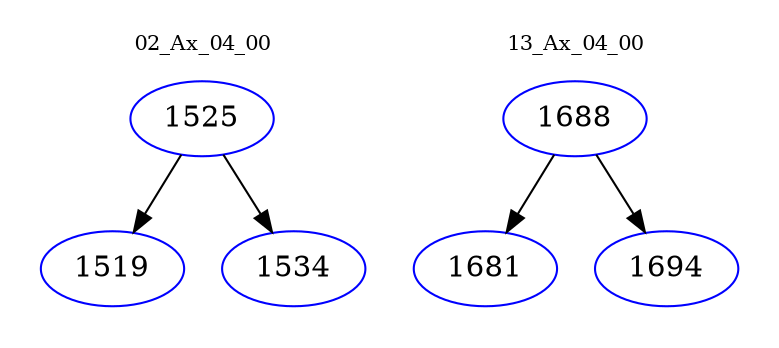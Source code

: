 digraph{
subgraph cluster_0 {
color = white
label = "02_Ax_04_00";
fontsize=10;
T0_1525 [label="1525", color="blue"]
T0_1525 -> T0_1519 [color="black"]
T0_1519 [label="1519", color="blue"]
T0_1525 -> T0_1534 [color="black"]
T0_1534 [label="1534", color="blue"]
}
subgraph cluster_1 {
color = white
label = "13_Ax_04_00";
fontsize=10;
T1_1688 [label="1688", color="blue"]
T1_1688 -> T1_1681 [color="black"]
T1_1681 [label="1681", color="blue"]
T1_1688 -> T1_1694 [color="black"]
T1_1694 [label="1694", color="blue"]
}
}
